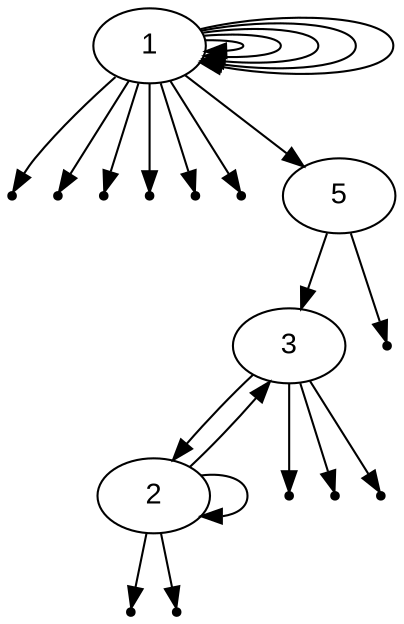 digraph BST {
    node [fontname="Arial"];
    1 -> 1;
    1 -> 1;
    1 -> 1;
    1 -> 1;
    1 -> 1;
    null0 [shape=point];
    1 -> null0;
    null1 [shape=point];
    1 -> null1;
    null2 [shape=point];
    1 -> null2;
    null3 [shape=point];
    1 -> null3;
    null4 [shape=point];
    1 -> null4;
    null5 [shape=point];
    1 -> null5;
    1 -> 5;
    5 -> 3;
    3 -> 2;
    2 -> 2;
    null6 [shape=point];
    2 -> null6;
    null7 [shape=point];
    2 -> null7;
    2 -> 3;
    null8 [shape=point];
    3 -> null8;
    null9 [shape=point];
    3 -> null9;
    null10 [shape=point];
    3 -> null10;
    null11 [shape=point];
    5 -> null11;
}
